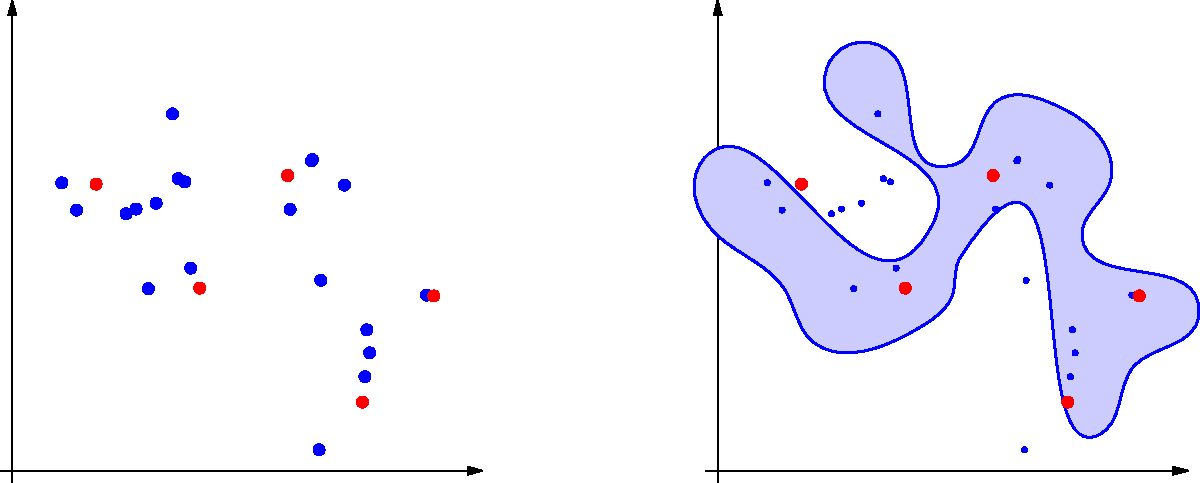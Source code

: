 
size( 600 );

real width = 4;
real height = 4;
real hsep = 2;
transform over = shift( (width+hsep,0) );

draw( (-0.1,0)--(width,0), Arrow );
draw( (0,-0.1)--(0,height), Arrow );
draw( over * ( (-0.1,0)--(width,0) ), Arrow );
draw( over * ( (0,-0.1)--(0,height) ), Arrow );

int numpoints = 20;
int randseed = 8;
real radius = 0.5;

real rbtwn ( real a, real b ) { return unitrand()*(b-a)+a; }

pair[] points = new pair[numpoints];
srand( randseed );
pair randpt () {
    real x = rbtwn(0.15width,0.85width);
    return (x,height-x) + dir(45)*rbtwn(-1,1);
}
for ( int i = 0 ; i < numpoints ; ++i ) { points[i] = randpt(); }

real dist_from_pts ( pair p ) {
    real result = width+height;
    for ( int i = 0 ; i < numpoints ; ++i ) {
        real dist = length( p - points[i] );
        if ( dist < result ) result = dist;
    }
    return result;
}
pair edgept ( pair start, pair walk, real dist ) {
    pair step = unit( walk ) * 0.1;
    pair result = start;
    while ( dist_from_pts( result ) < dist ) { result += step; }
    return result;
}

int num_edge_pts = 5;
int num_cap_pts = 5;
int num_circle_pts = 20;
guide boundary;
for ( int i = 0 ; i < num_circle_pts ; ++i ) {
    real angle = i * 360.0 / num_circle_pts;
    pair next = edgept( (width/2,height/2), dir(angle), 0.5 );
    boundary = boundary .. next;
}
boundary = boundary .. cycle;
filldraw( over * boundary, rgb(0.8,0.8,1), blue+linewidth(1) );

for ( int i = 0 ; i < numpoints ; ++i ) {
    dot( points[i], blue+linewidth(6) );
    dot( over * points[i], blue+linewidth(3) );
}
srand(1009);
for ( int i = 0 ; i < 5 ; ++i ) {
    pair newpt = randpt();
    dot( newpt, red+linewidth(6) );
    dot( over * newpt, red+linewidth(6) );
}

